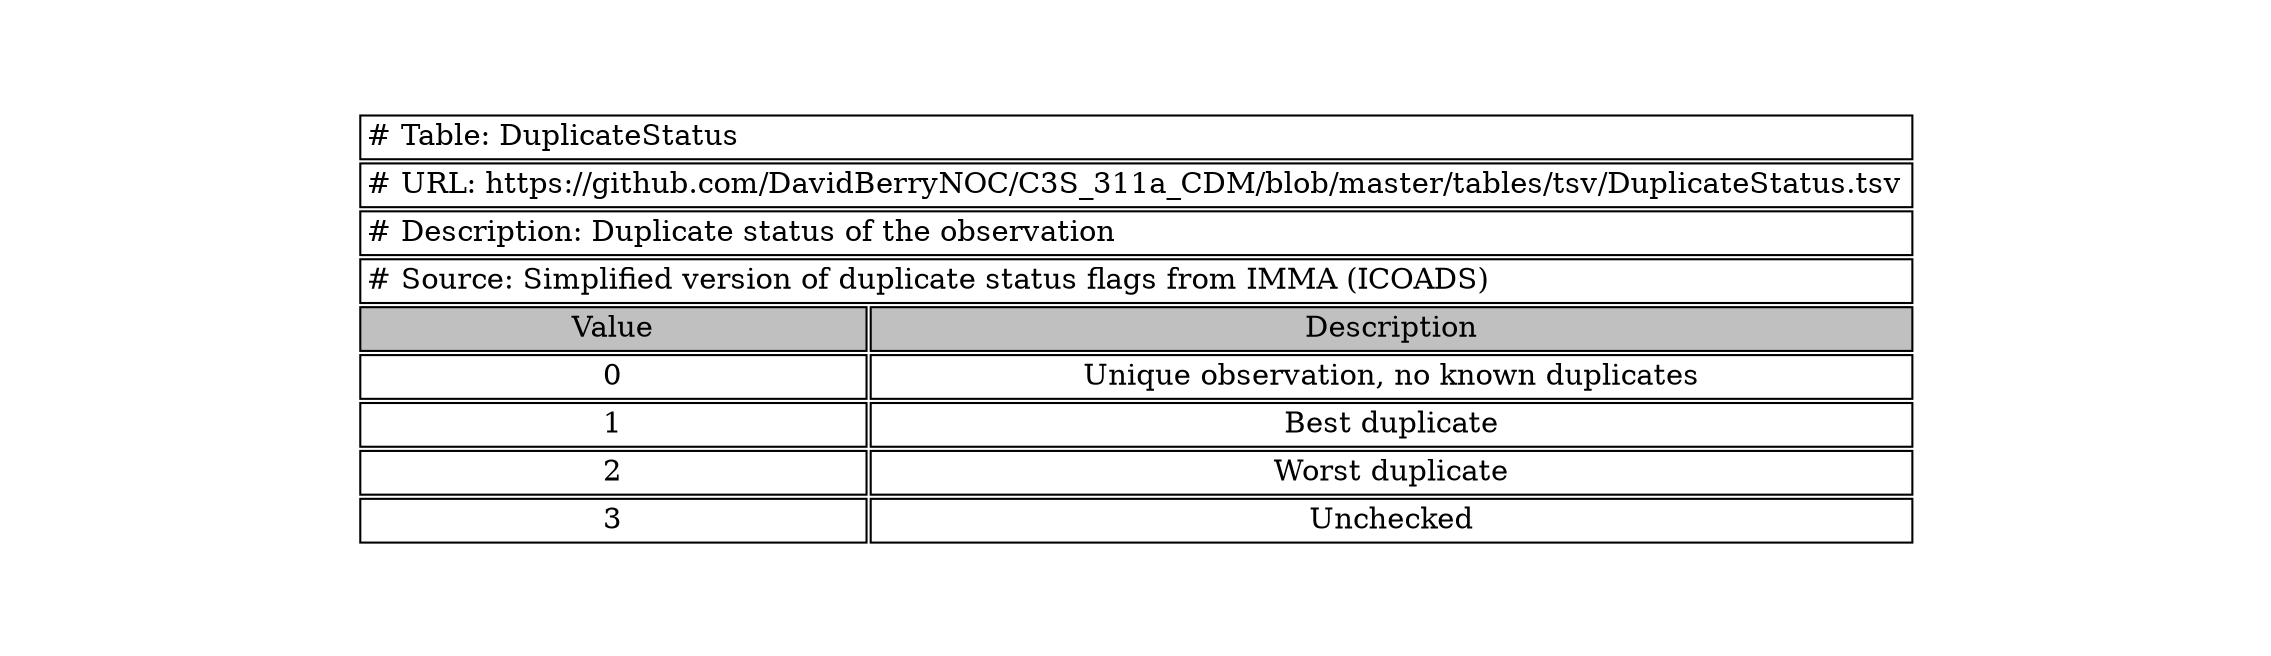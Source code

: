 digraph DuplicateStatus {
node [color=white]
DuplicateStatus [label=<<TABLE BORDER="0" CELLBORDER="1" CELLSPACING="2" COLOR="BLACK">
<TR><TD COLSPAN="2" ALIGN="left"># Table: DuplicateStatus</TD></TR>
<TR><TD COLSPAN="2" ALIGN="left"># URL: https://github.com/DavidBerryNOC/C3S_311a_CDM/blob/master/tables/tsv/DuplicateStatus.tsv</TD></TR>
<TR><TD ALIGN="left" COLSPAN="2"># Description: Duplicate status of the observation</TD></TR>
<TR><TD ALIGN="left" COLSPAN="2"># Source: Simplified version of duplicate status flags from IMMA (ICOADS)</TD></TR>
<TR><TD BGCOLOR="GRAY">Value</TD><TD BGCOLOR="GRAY">Description</TD></TR>
<TR><TD>0</TD><TD>Unique observation, no known duplicates</TD></TR>
<TR><TD>1</TD><TD>Best duplicate</TD></TR>
<TR><TD>2</TD><TD>Worst duplicate</TD></TR>
<TR><TD>3</TD><TD>Unchecked</TD></TR>
</TABLE>>];
}
